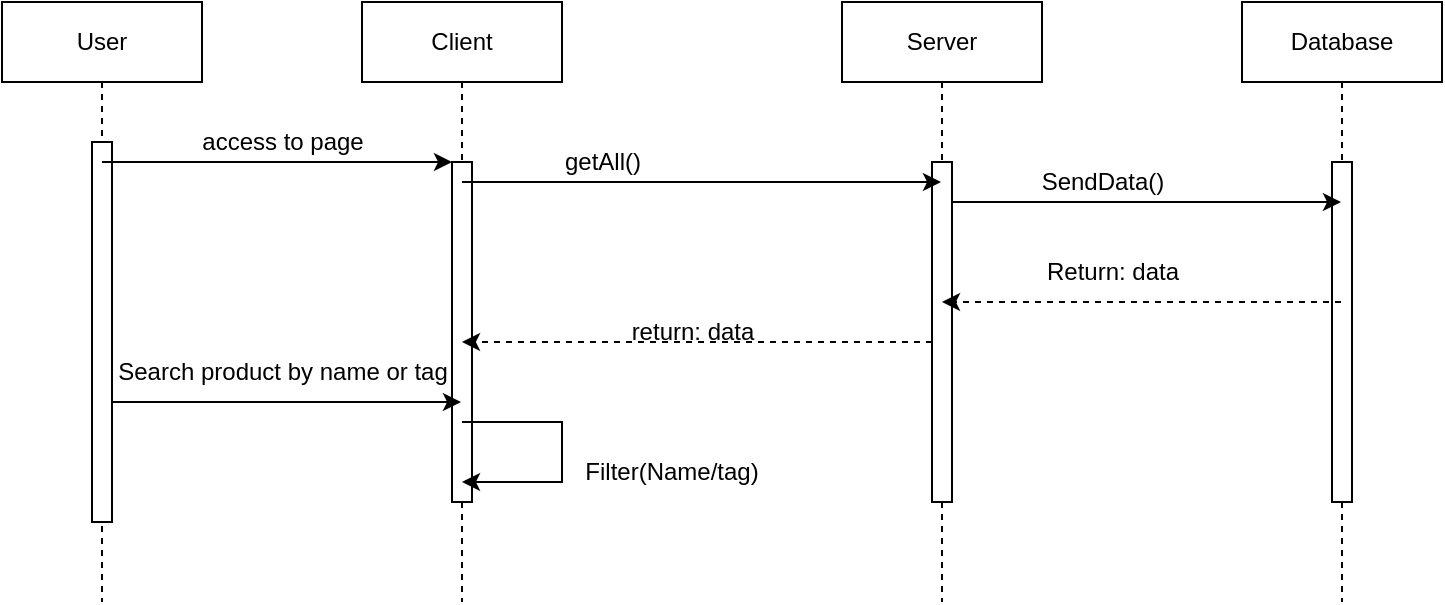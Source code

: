 <mxfile version="21.0.6" type="device"><diagram name="Page-1" id="2YBvvXClWsGukQMizWep"><mxGraphModel dx="917" dy="571" grid="1" gridSize="10" guides="1" tooltips="1" connect="1" arrows="1" fold="1" page="1" pageScale="1" pageWidth="850" pageHeight="1100" math="0" shadow="0"><root><mxCell id="0"/><mxCell id="1" parent="0"/><mxCell id="aM9ryv3xv72pqoxQDRHE-1" value="User" style="shape=umlLifeline;perimeter=lifelinePerimeter;whiteSpace=wrap;html=1;container=0;dropTarget=0;collapsible=0;recursiveResize=0;outlineConnect=0;portConstraint=eastwest;newEdgeStyle={&quot;edgeStyle&quot;:&quot;elbowEdgeStyle&quot;,&quot;elbow&quot;:&quot;vertical&quot;,&quot;curved&quot;:0,&quot;rounded&quot;:0};" parent="1" vertex="1"><mxGeometry x="40" y="40" width="100" height="300" as="geometry"/></mxCell><mxCell id="aM9ryv3xv72pqoxQDRHE-2" value="" style="html=1;points=[];perimeter=orthogonalPerimeter;outlineConnect=0;targetShapes=umlLifeline;portConstraint=eastwest;newEdgeStyle={&quot;edgeStyle&quot;:&quot;elbowEdgeStyle&quot;,&quot;elbow&quot;:&quot;vertical&quot;,&quot;curved&quot;:0,&quot;rounded&quot;:0};" parent="aM9ryv3xv72pqoxQDRHE-1" vertex="1"><mxGeometry x="45" y="70" width="10" height="190" as="geometry"/></mxCell><mxCell id="aM9ryv3xv72pqoxQDRHE-5" value="Client" style="shape=umlLifeline;perimeter=lifelinePerimeter;whiteSpace=wrap;html=1;container=0;dropTarget=0;collapsible=0;recursiveResize=0;outlineConnect=0;portConstraint=eastwest;newEdgeStyle={&quot;edgeStyle&quot;:&quot;elbowEdgeStyle&quot;,&quot;elbow&quot;:&quot;vertical&quot;,&quot;curved&quot;:0,&quot;rounded&quot;:0};" parent="1" vertex="1"><mxGeometry x="220" y="40" width="100" height="300" as="geometry"/></mxCell><mxCell id="aM9ryv3xv72pqoxQDRHE-6" value="" style="html=1;points=[];perimeter=orthogonalPerimeter;outlineConnect=0;targetShapes=umlLifeline;portConstraint=eastwest;newEdgeStyle={&quot;edgeStyle&quot;:&quot;elbowEdgeStyle&quot;,&quot;elbow&quot;:&quot;vertical&quot;,&quot;curved&quot;:0,&quot;rounded&quot;:0};" parent="aM9ryv3xv72pqoxQDRHE-5" vertex="1"><mxGeometry x="45" y="80" width="10" height="170" as="geometry"/></mxCell><mxCell id="WjYQTexEJgIvnWNWS3BF-1" value="Server" style="shape=umlLifeline;perimeter=lifelinePerimeter;whiteSpace=wrap;html=1;container=0;dropTarget=0;collapsible=0;recursiveResize=0;outlineConnect=0;portConstraint=eastwest;newEdgeStyle={&quot;edgeStyle&quot;:&quot;elbowEdgeStyle&quot;,&quot;elbow&quot;:&quot;vertical&quot;,&quot;curved&quot;:0,&quot;rounded&quot;:0};" vertex="1" parent="1"><mxGeometry x="460" y="40" width="100" height="300" as="geometry"/></mxCell><mxCell id="WjYQTexEJgIvnWNWS3BF-2" value="" style="html=1;points=[];perimeter=orthogonalPerimeter;outlineConnect=0;targetShapes=umlLifeline;portConstraint=eastwest;newEdgeStyle={&quot;edgeStyle&quot;:&quot;elbowEdgeStyle&quot;,&quot;elbow&quot;:&quot;vertical&quot;,&quot;curved&quot;:0,&quot;rounded&quot;:0};" vertex="1" parent="WjYQTexEJgIvnWNWS3BF-1"><mxGeometry x="45" y="80" width="10" height="170" as="geometry"/></mxCell><mxCell id="WjYQTexEJgIvnWNWS3BF-3" value="Database" style="shape=umlLifeline;perimeter=lifelinePerimeter;whiteSpace=wrap;html=1;container=0;dropTarget=0;collapsible=0;recursiveResize=0;outlineConnect=0;portConstraint=eastwest;newEdgeStyle={&quot;edgeStyle&quot;:&quot;elbowEdgeStyle&quot;,&quot;elbow&quot;:&quot;vertical&quot;,&quot;curved&quot;:0,&quot;rounded&quot;:0};" vertex="1" parent="1"><mxGeometry x="660" y="40" width="100" height="300" as="geometry"/></mxCell><mxCell id="WjYQTexEJgIvnWNWS3BF-4" value="" style="html=1;points=[];perimeter=orthogonalPerimeter;outlineConnect=0;targetShapes=umlLifeline;portConstraint=eastwest;newEdgeStyle={&quot;edgeStyle&quot;:&quot;elbowEdgeStyle&quot;,&quot;elbow&quot;:&quot;vertical&quot;,&quot;curved&quot;:0,&quot;rounded&quot;:0};" vertex="1" parent="WjYQTexEJgIvnWNWS3BF-3"><mxGeometry x="45" y="80" width="10" height="170" as="geometry"/></mxCell><mxCell id="WjYQTexEJgIvnWNWS3BF-5" value="" style="endArrow=classic;html=1;rounded=0;" edge="1" parent="1" target="aM9ryv3xv72pqoxQDRHE-6"><mxGeometry width="50" height="50" relative="1" as="geometry"><mxPoint x="90" y="120" as="sourcePoint"/><mxPoint x="140" y="70" as="targetPoint"/></mxGeometry></mxCell><mxCell id="WjYQTexEJgIvnWNWS3BF-6" value="access to page" style="text;html=1;align=center;verticalAlign=middle;resizable=0;points=[];autosize=1;strokeColor=none;fillColor=none;" vertex="1" parent="1"><mxGeometry x="130" y="95" width="100" height="30" as="geometry"/></mxCell><mxCell id="WjYQTexEJgIvnWNWS3BF-7" value="" style="endArrow=classic;html=1;rounded=0;" edge="1" parent="1" target="WjYQTexEJgIvnWNWS3BF-1"><mxGeometry width="50" height="50" relative="1" as="geometry"><mxPoint x="270" y="130" as="sourcePoint"/><mxPoint x="320" y="80" as="targetPoint"/></mxGeometry></mxCell><mxCell id="WjYQTexEJgIvnWNWS3BF-8" value="getAll()" style="text;html=1;align=center;verticalAlign=middle;resizable=0;points=[];autosize=1;strokeColor=none;fillColor=none;" vertex="1" parent="1"><mxGeometry x="310" y="105" width="60" height="30" as="geometry"/></mxCell><mxCell id="WjYQTexEJgIvnWNWS3BF-9" value="" style="endArrow=classic;html=1;rounded=0;" edge="1" parent="1" source="WjYQTexEJgIvnWNWS3BF-2" target="WjYQTexEJgIvnWNWS3BF-3"><mxGeometry width="50" height="50" relative="1" as="geometry"><mxPoint x="410" y="140" as="sourcePoint"/><mxPoint x="460" y="90" as="targetPoint"/><Array as="points"><mxPoint x="610" y="140"/></Array></mxGeometry></mxCell><mxCell id="WjYQTexEJgIvnWNWS3BF-10" value="SendData()" style="text;html=1;align=center;verticalAlign=middle;resizable=0;points=[];autosize=1;strokeColor=none;fillColor=none;" vertex="1" parent="1"><mxGeometry x="550" y="115" width="80" height="30" as="geometry"/></mxCell><mxCell id="WjYQTexEJgIvnWNWS3BF-11" value="" style="endArrow=classic;html=1;rounded=0;dashed=1;" edge="1" parent="1" source="WjYQTexEJgIvnWNWS3BF-3" target="WjYQTexEJgIvnWNWS3BF-1"><mxGeometry width="50" height="50" relative="1" as="geometry"><mxPoint x="560" y="170" as="sourcePoint"/><mxPoint x="610" y="120" as="targetPoint"/><Array as="points"><mxPoint x="610" y="190"/></Array></mxGeometry></mxCell><mxCell id="WjYQTexEJgIvnWNWS3BF-12" value="Return: data" style="text;html=1;align=center;verticalAlign=middle;resizable=0;points=[];autosize=1;strokeColor=none;fillColor=none;" vertex="1" parent="1"><mxGeometry x="550" y="160" width="90" height="30" as="geometry"/></mxCell><mxCell id="WjYQTexEJgIvnWNWS3BF-13" value="" style="endArrow=classic;html=1;rounded=0;dashed=1;" edge="1" parent="1" source="WjYQTexEJgIvnWNWS3BF-2" target="aM9ryv3xv72pqoxQDRHE-5"><mxGeometry width="50" height="50" relative="1" as="geometry"><mxPoint x="410" y="190" as="sourcePoint"/><mxPoint x="460" y="140" as="targetPoint"/><Array as="points"><mxPoint x="400" y="210"/></Array></mxGeometry></mxCell><mxCell id="WjYQTexEJgIvnWNWS3BF-14" value="return: data" style="text;html=1;align=center;verticalAlign=middle;resizable=0;points=[];autosize=1;strokeColor=none;fillColor=none;" vertex="1" parent="1"><mxGeometry x="345" y="190" width="80" height="30" as="geometry"/></mxCell><mxCell id="WjYQTexEJgIvnWNWS3BF-15" value="" style="endArrow=classic;html=1;rounded=0;" edge="1" parent="1" source="aM9ryv3xv72pqoxQDRHE-2" target="aM9ryv3xv72pqoxQDRHE-5"><mxGeometry width="50" height="50" relative="1" as="geometry"><mxPoint x="90" y="220" as="sourcePoint"/><mxPoint x="140" y="170" as="targetPoint"/><Array as="points"><mxPoint x="220" y="240"/></Array></mxGeometry></mxCell><mxCell id="WjYQTexEJgIvnWNWS3BF-16" value="Search product by name or tag" style="text;html=1;align=center;verticalAlign=middle;resizable=0;points=[];autosize=1;strokeColor=none;fillColor=none;" vertex="1" parent="1"><mxGeometry x="85" y="210" width="190" height="30" as="geometry"/></mxCell><mxCell id="WjYQTexEJgIvnWNWS3BF-17" value="" style="endArrow=classic;html=1;rounded=0;" edge="1" parent="1" target="aM9ryv3xv72pqoxQDRHE-5"><mxGeometry width="50" height="50" relative="1" as="geometry"><mxPoint x="270" y="250" as="sourcePoint"/><mxPoint x="330" y="280" as="targetPoint"/><Array as="points"><mxPoint x="320" y="250"/><mxPoint x="320" y="280"/></Array></mxGeometry></mxCell><mxCell id="WjYQTexEJgIvnWNWS3BF-18" value="Filter(Name/tag)" style="text;html=1;strokeColor=none;fillColor=none;align=center;verticalAlign=middle;whiteSpace=wrap;rounded=0;" vertex="1" parent="1"><mxGeometry x="345" y="260" width="60" height="30" as="geometry"/></mxCell></root></mxGraphModel></diagram></mxfile>